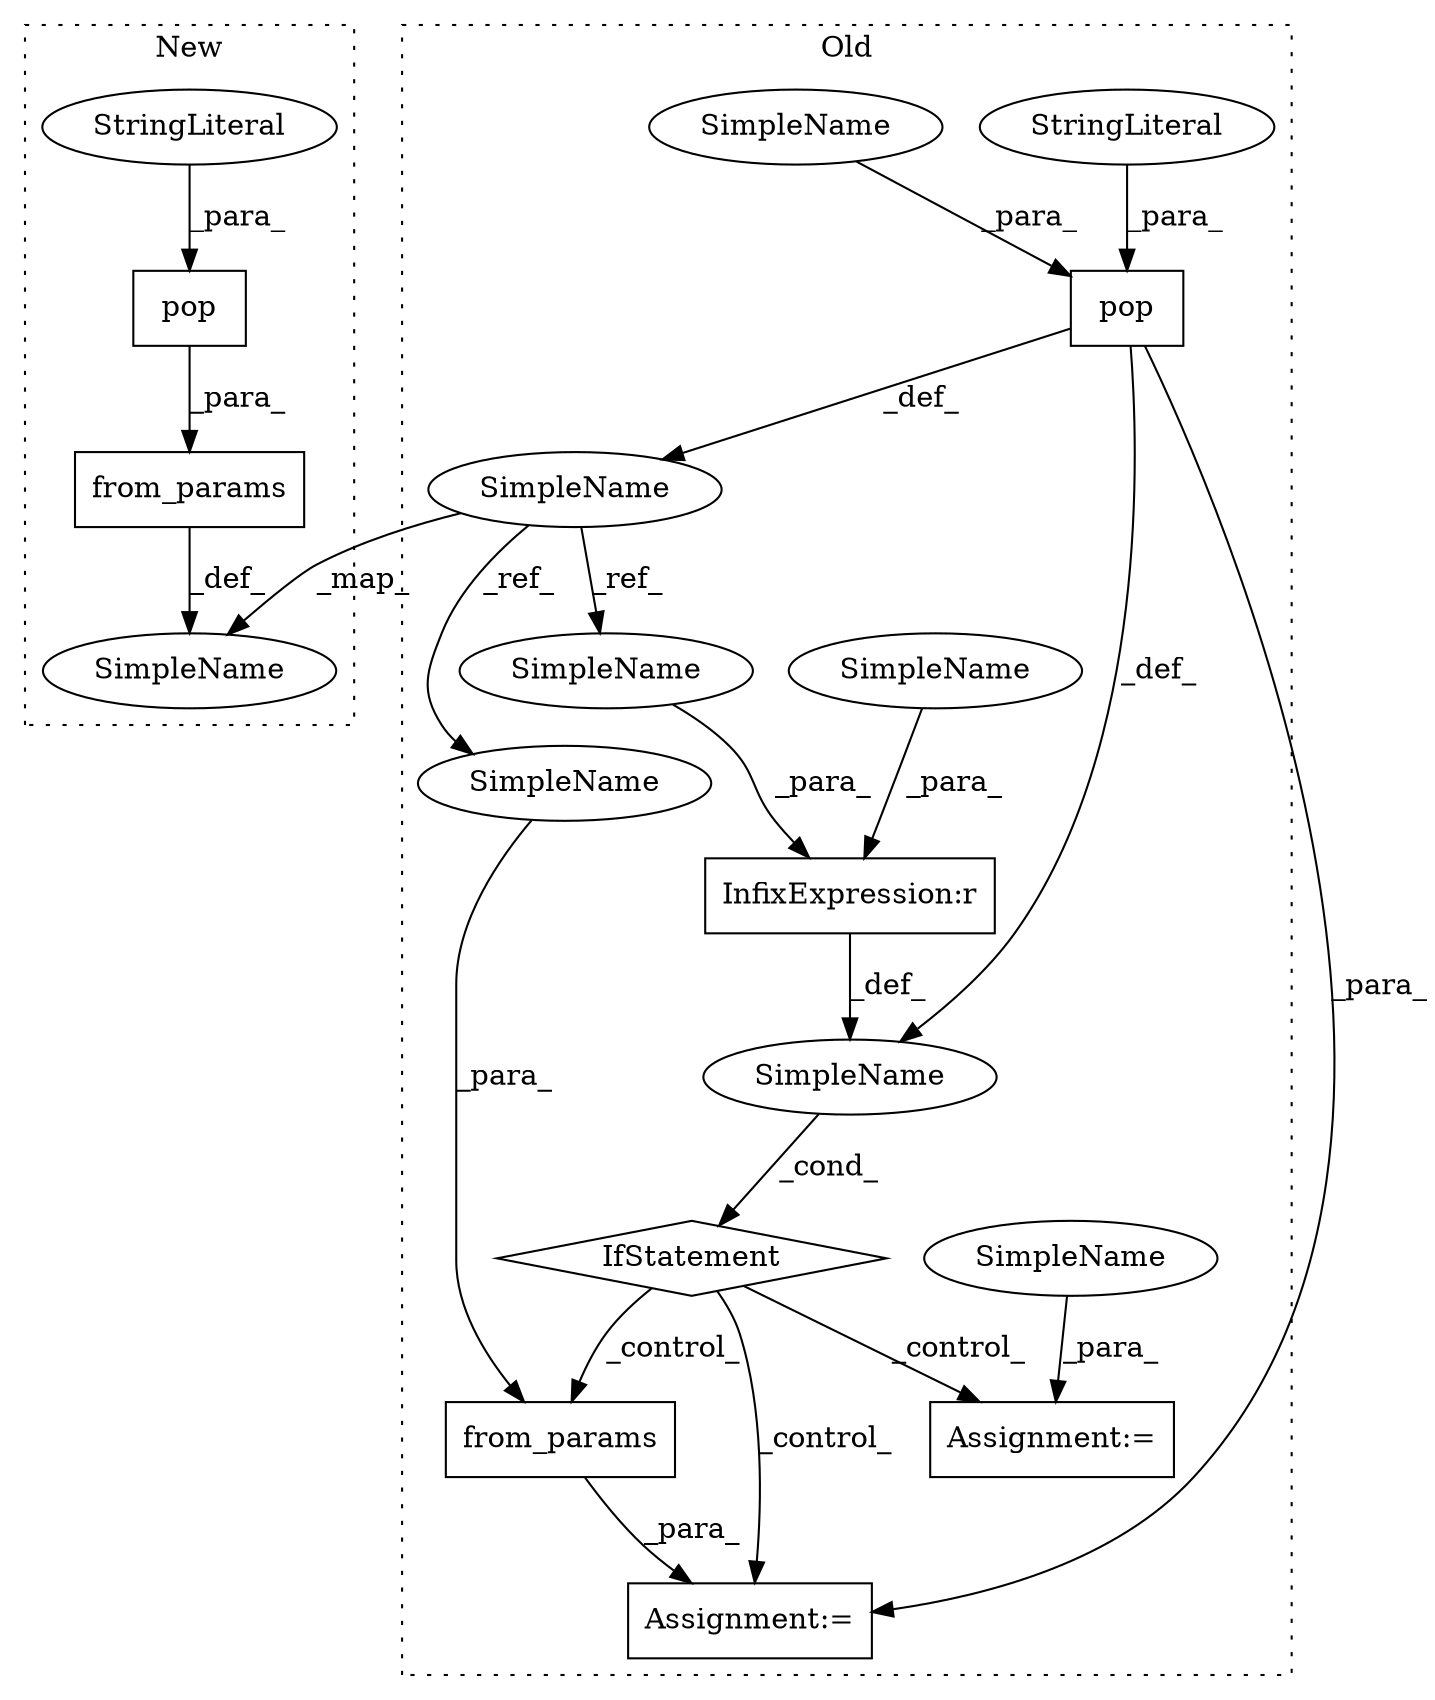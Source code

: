 digraph G {
subgraph cluster0 {
1 [label="pop" a="32" s="7320,7349" l="4,1" shape="box"];
4 [label="StringLiteral" a="45" s="7324" l="20" shape="ellipse"];
6 [label="Assignment:=" a="7" s="7515" l="1" shape="box"];
7 [label="from_params" a="32" s="7439,7474" l="12,1" shape="box"];
8 [label="InfixExpression:r" a="27" s="7383" l="4" shape="box"];
9 [label="SimpleName" a="42" s="7289" l="23" shape="ellipse"];
11 [label="IfStatement" a="25" s="7356,7391" l="4,2" shape="diamond"];
12 [label="SimpleName" a="42" s="" l="" shape="ellipse"];
13 [label="Assignment:=" a="7" s="7419" l="1" shape="box"];
14 [label="SimpleName" a="42" s="7387" l="4" shape="ellipse"];
15 [label="SimpleName" a="42" s="7516" l="4" shape="ellipse"];
16 [label="SimpleName" a="42" s="7345" l="4" shape="ellipse"];
17 [label="SimpleName" a="42" s="7451" l="23" shape="ellipse"];
18 [label="SimpleName" a="42" s="7360" l="23" shape="ellipse"];
label = "Old";
style="dotted";
}
subgraph cluster1 {
2 [label="from_params" a="32" s="7174,7209" l="12,1" shape="box"];
3 [label="pop" a="32" s="7193,7208" l="4,1" shape="box"];
5 [label="StringLiteral" a="45" s="7197" l="11" shape="ellipse"];
10 [label="SimpleName" a="42" s="7148" l="15" shape="ellipse"];
label = "New";
style="dotted";
}
1 -> 9 [label="_def_"];
1 -> 12 [label="_def_"];
1 -> 13 [label="_para_"];
2 -> 10 [label="_def_"];
3 -> 2 [label="_para_"];
4 -> 1 [label="_para_"];
5 -> 3 [label="_para_"];
7 -> 13 [label="_para_"];
8 -> 12 [label="_def_"];
9 -> 10 [label="_map_"];
9 -> 17 [label="_ref_"];
9 -> 18 [label="_ref_"];
11 -> 6 [label="_control_"];
11 -> 7 [label="_control_"];
11 -> 13 [label="_control_"];
12 -> 11 [label="_cond_"];
14 -> 8 [label="_para_"];
15 -> 6 [label="_para_"];
16 -> 1 [label="_para_"];
17 -> 7 [label="_para_"];
18 -> 8 [label="_para_"];
}